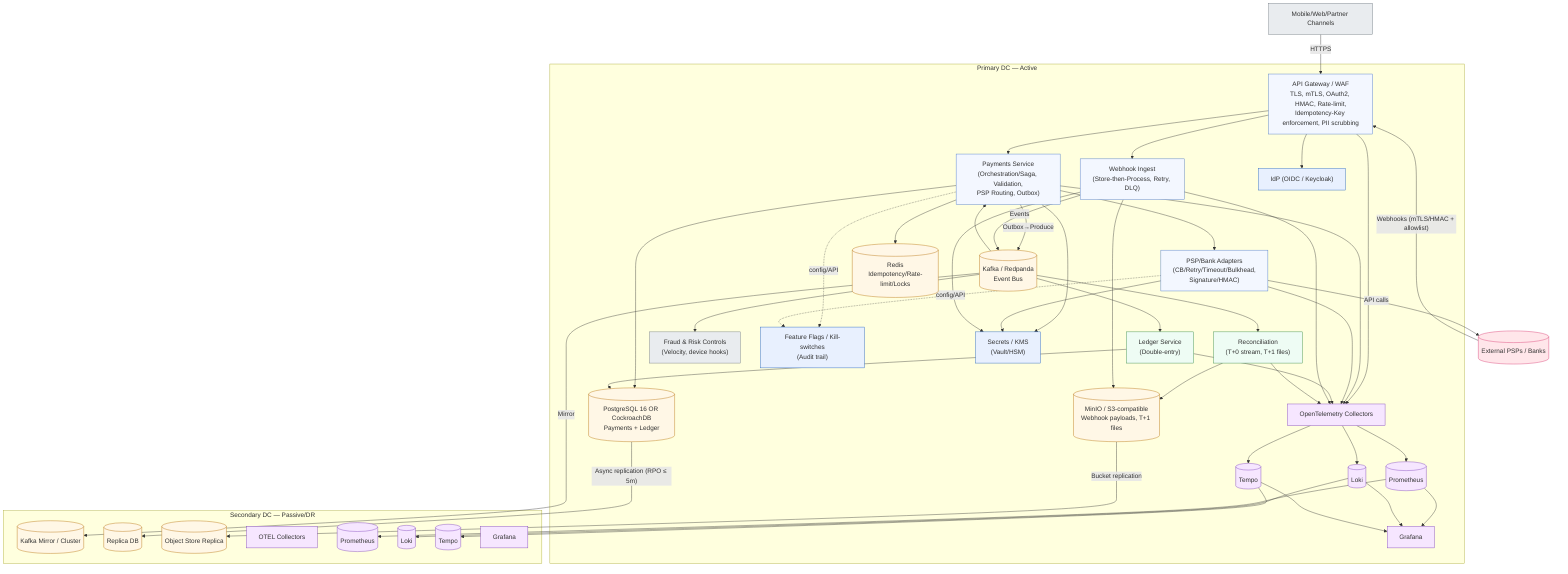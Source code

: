 graph TB
  %% Clients
  U[Mobile/Web/Partner Channels]:::edge

  %% Primary DC (Active)
  subgraph DC_A[Primary DC — Active]
    GW[API Gateway / WAF<br/>TLS, mTLS, OAuth2, HMAC, Rate-limit,<br/>Idempotency-Key enforcement, PII scrubbing]:::core
    PAY["Payments Service<br/>(Orchestration/Saga, Validation,<br/>PSP Routing, Outbox)"]:::core
    ADP["PSP/Bank Adapters<br/>(CB/Retry/Timeout/Bulkhead,<br/>Signature/HMAC)"]:::core
    WH["Webhook Ingest<br/>(Store-then-Process, Retry, DLQ)"]:::core
    LED["Ledger Service<br/>(Double-entry)"]:::state
    RCN["Reconciliation<br/>(T+0 stream, T+1 files)"]:::state
    FRD["Fraud & Risk Controls<br/>(Velocity, device hooks)"]:::edge
    FLG["Feature Flags / Kill-switches<br/>(Audit trail)"]:::ctrl
    EV[("Kafka / Redpanda<br/>Event Bus")]:::data
    DB[("PostgreSQL 16 OR CockroachDB<br/>Payments + Ledger")]:::data
    RDS[("Redis<br/>Idempotency/Rate-limit/Locks")]:::data
    OBJ[("MinIO / S3-compatible<br/>Webhook payloads, T+1 files")]:::data
    KMS["Secrets / KMS<br/>(Vault/HSM)"]:::ctrl
    IDP["IdP (OIDC / Keycloak)"]:::ctrl

    %% Observability stack
    OTL["OpenTelemetry Collectors"]:::obs
    PM[("Prometheus")]:::obs
    LK[("Loki")]:::obs
    TP[("Tempo")]:::obs
    GF["Grafana"]:::obs
  end

  %% Secondary DC (Passive / DR)
  subgraph DC_B[Secondary DC — Passive/DR]
    EV_B[("Kafka Mirror / Cluster")]:::data
    DB_B[("Replica DB")]:::data
    OBJ_B[("Object Store Replica")]:::data
    OTL_B["OTEL Collectors"]:::obs
    PM_B[("Prometheus")]:::obs
    LK_B[("Loki")]:::obs
    TP_B[("Tempo")]:::obs
    GF_B["Grafana"]:::obs
  end

  %% External PSP/Bank zone
  PSP[("External PSPs / Banks")]:::ext

  %% Flows
  U -->|HTTPS| GW
  GW --> PAY
  PAY --> ADP
  ADP -->|API calls| PSP
  PSP -->|"Webhooks (mTLS/HMAC + allowlist)"| GW
  GW --> WH

  %% Event-driven core
  PAY -->|"Outbox→Produce"| EV
  WH -->|Events| EV
  EV --> LED
  EV --> RCN
  EV --> FRD
  EV --> PAY

  %% State & storage
  PAY --> DB
  LED --> DB
  RCN --> OBJ
  PAY --> RDS
  WH --> OBJ

  %% Control plane
  PAY -. "config/API" .-> FLG
  ADP -. "config/API" .-> FLG
  GW --> IDP
  PAY --> KMS
  ADP --> KMS
  WH --> KMS

  %% Observability wiring
  GW --> OTL
  PAY --> OTL
  ADP --> OTL
  LED --> OTL
  WH --> OTL
  RCN --> OTL
  OTL --> PM
  OTL --> LK
  OTL --> TP
  PM --> GF
  LK --> GF
  TP --> GF

  %% DR replication
  EV -->|Mirror| EV_B
  DB -->|"Async replication (RPO ≤ 5m)"| DB_B
  OBJ -->|Bucket replication| OBJ_B
  PM --> PM_B
  LK --> LK_B
  TP --> TP_B

  classDef core fill:#f3f7ff,stroke:#4472c4,stroke-width:1px;
  classDef state fill:#eefcf4,stroke:#2e8540,stroke-width:1px;
  classDef data fill:#fff7e6,stroke:#b36b00,stroke-width:1px;
  classDef obs fill:#f6e6ff,stroke:#7a3db8,stroke-width:1px;
  classDef ctrl fill:#e8f0fe,stroke:#185abc,stroke-width:1px;
  classDef edge fill:#e9ecef,stroke:#6c757d,stroke-width:1px;
  classDef ext fill:#ffe6ea,stroke:#d6336c,stroke-width:1px;
